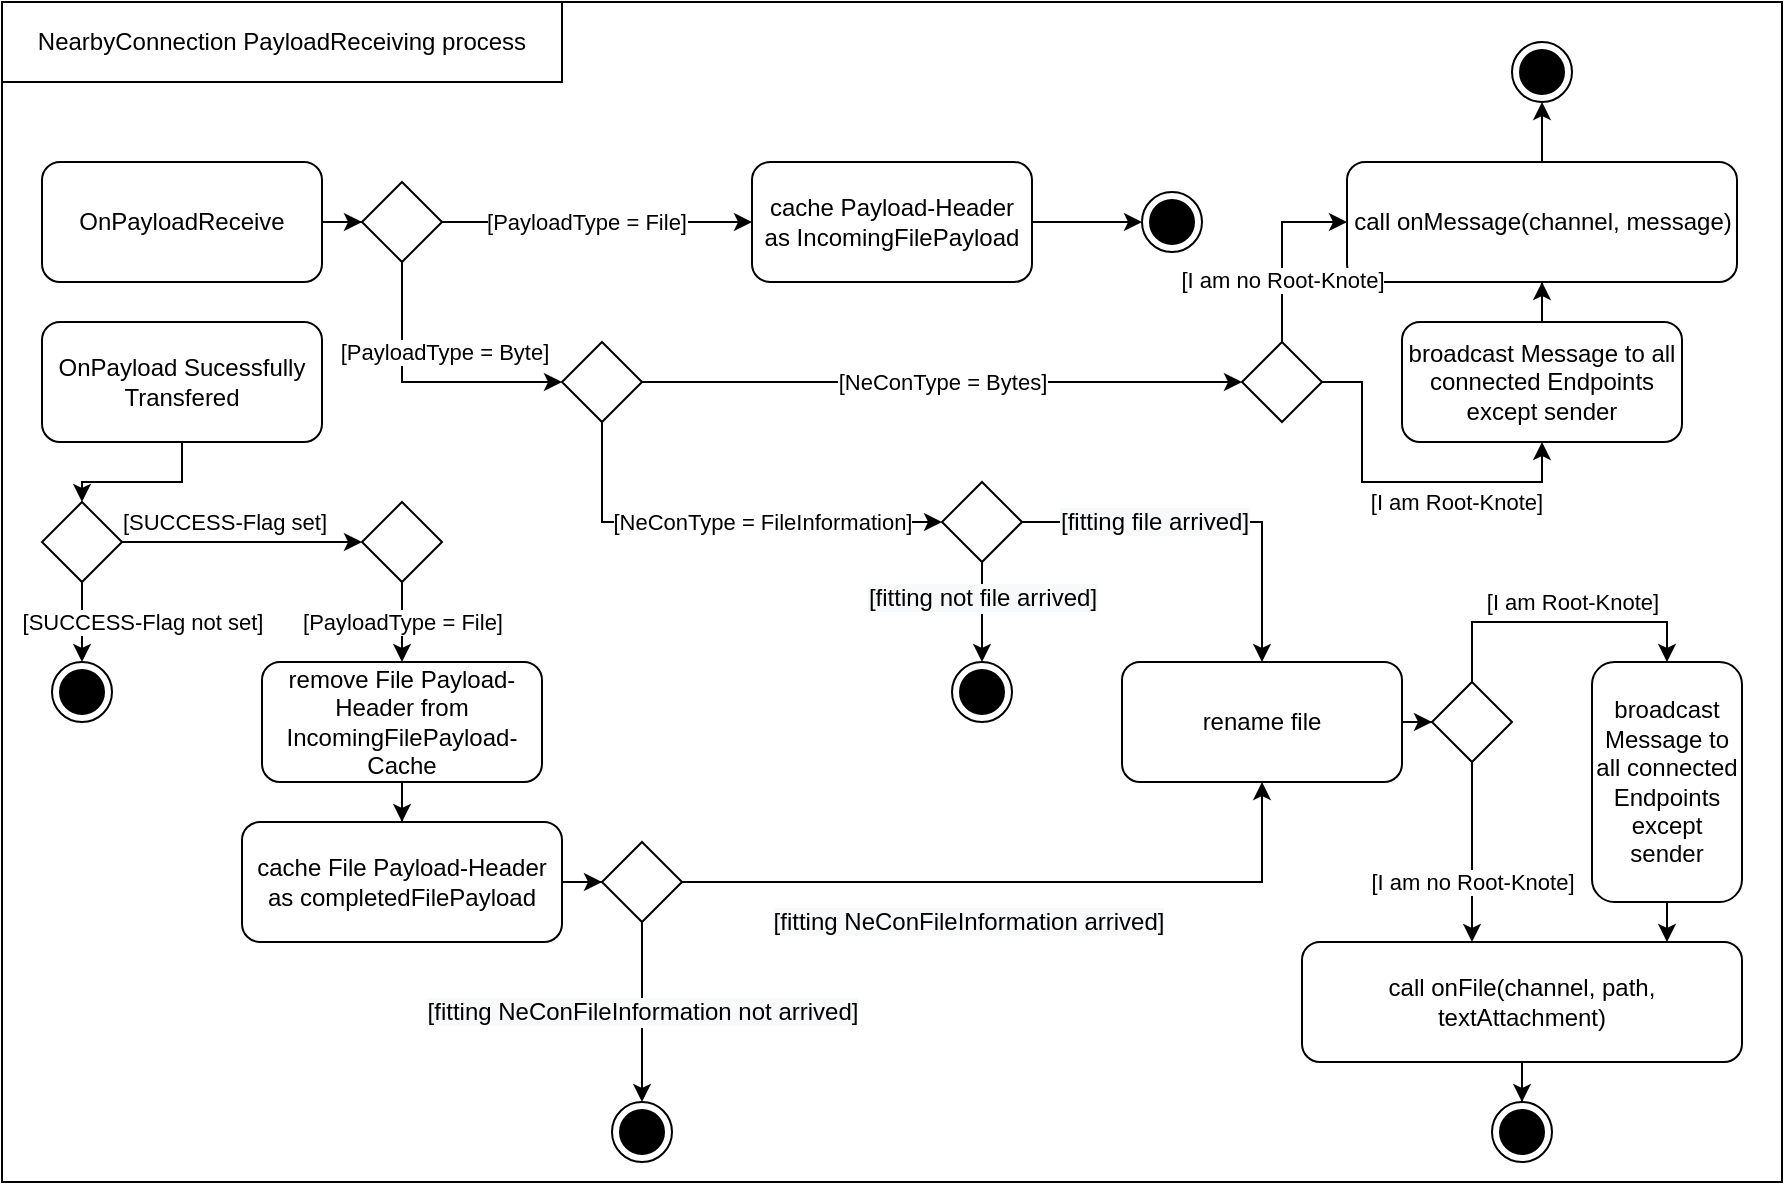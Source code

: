 <mxfile version="13.0.3" type="device"><diagram id="vGRNZWnsbL41WEq2rgmo" name="Page-1"><mxGraphModel dx="1278" dy="948" grid="1" gridSize="10" guides="1" tooltips="1" connect="1" arrows="1" fold="1" page="1" pageScale="1" pageWidth="827" pageHeight="1169" math="0" shadow="0"><root><mxCell id="0"/><mxCell id="1" parent="0"/><mxCell id="WnaBBcLPlIBxhkjchfe5-1" value="" style="rounded=0;whiteSpace=wrap;html=1;" parent="1" vertex="1"><mxGeometry x="10" y="80" width="890" height="590" as="geometry"/></mxCell><mxCell id="gPwZqRA0RPC1okCwcbz_-21" style="edgeStyle=orthogonalEdgeStyle;rounded=0;orthogonalLoop=1;jettySize=auto;html=1;entryX=0;entryY=0.5;entryDx=0;entryDy=0;" parent="1" source="gPwZqRA0RPC1okCwcbz_-1" target="gPwZqRA0RPC1okCwcbz_-20" edge="1"><mxGeometry relative="1" as="geometry"/></mxCell><mxCell id="gPwZqRA0RPC1okCwcbz_-1" value="OnPayloadReceive" style="rounded=1;whiteSpace=wrap;html=1;" parent="1" vertex="1"><mxGeometry x="30" y="160" width="140" height="60" as="geometry"/></mxCell><mxCell id="gPwZqRA0RPC1okCwcbz_-6" style="edgeStyle=orthogonalEdgeStyle;rounded=0;orthogonalLoop=1;jettySize=auto;html=1;" parent="1" source="gPwZqRA0RPC1okCwcbz_-2" target="gPwZqRA0RPC1okCwcbz_-5" edge="1"><mxGeometry relative="1" as="geometry"/></mxCell><mxCell id="gPwZqRA0RPC1okCwcbz_-2" value="OnPayload Sucessfully Transfered" style="rounded=1;whiteSpace=wrap;html=1;" parent="1" vertex="1"><mxGeometry x="30" y="240" width="140" height="60" as="geometry"/></mxCell><mxCell id="gPwZqRA0RPC1okCwcbz_-12" style="edgeStyle=orthogonalEdgeStyle;rounded=0;orthogonalLoop=1;jettySize=auto;html=1;" parent="1" source="gPwZqRA0RPC1okCwcbz_-3" target="gPwZqRA0RPC1okCwcbz_-11" edge="1"><mxGeometry relative="1" as="geometry"/></mxCell><mxCell id="gPwZqRA0RPC1okCwcbz_-3" value="cache File Payload-Header as completedFilePayload" style="rounded=1;whiteSpace=wrap;html=1;" parent="1" vertex="1"><mxGeometry x="130" y="490" width="160" height="60" as="geometry"/></mxCell><mxCell id="gPwZqRA0RPC1okCwcbz_-13" style="edgeStyle=orthogonalEdgeStyle;rounded=0;orthogonalLoop=1;jettySize=auto;html=1;" parent="1" source="gPwZqRA0RPC1okCwcbz_-4" target="gPwZqRA0RPC1okCwcbz_-3" edge="1"><mxGeometry relative="1" as="geometry"/></mxCell><mxCell id="gPwZqRA0RPC1okCwcbz_-4" value="remove File Payload-Header from IncomingFilePayload-Cache" style="rounded=1;whiteSpace=wrap;html=1;" parent="1" vertex="1"><mxGeometry x="140" y="410" width="140" height="60" as="geometry"/></mxCell><mxCell id="gPwZqRA0RPC1okCwcbz_-7" style="edgeStyle=orthogonalEdgeStyle;rounded=0;orthogonalLoop=1;jettySize=auto;html=1;exitX=0.5;exitY=1;exitDx=0;exitDy=0;" parent="1" source="BSrUUONhtLhZSqD3lAtG-5" target="gPwZqRA0RPC1okCwcbz_-4" edge="1"><mxGeometry relative="1" as="geometry"/></mxCell><mxCell id="gPwZqRA0RPC1okCwcbz_-8" value="[PayloadType = File]" style="edgeLabel;html=1;align=center;verticalAlign=middle;resizable=0;points=[];" parent="gPwZqRA0RPC1okCwcbz_-7" vertex="1" connectable="0"><mxGeometry x="-0.282" y="-1" relative="1" as="geometry"><mxPoint x="1" y="5.52" as="offset"/></mxGeometry></mxCell><mxCell id="BSrUUONhtLhZSqD3lAtG-6" style="edgeStyle=orthogonalEdgeStyle;rounded=0;orthogonalLoop=1;jettySize=auto;html=1;" parent="1" source="gPwZqRA0RPC1okCwcbz_-5" target="BSrUUONhtLhZSqD3lAtG-5" edge="1"><mxGeometry relative="1" as="geometry"/></mxCell><mxCell id="BSrUUONhtLhZSqD3lAtG-7" value="[SUCCESS-Flag set]" style="edgeLabel;html=1;align=center;verticalAlign=middle;resizable=0;points=[];" parent="BSrUUONhtLhZSqD3lAtG-6" vertex="1" connectable="0"><mxGeometry x="0.198" y="2" relative="1" as="geometry"><mxPoint x="-21.72" y="-8" as="offset"/></mxGeometry></mxCell><mxCell id="BSrUUONhtLhZSqD3lAtG-9" style="edgeStyle=orthogonalEdgeStyle;rounded=0;orthogonalLoop=1;jettySize=auto;html=1;entryX=0.5;entryY=0;entryDx=0;entryDy=0;" parent="1" source="gPwZqRA0RPC1okCwcbz_-5" target="BSrUUONhtLhZSqD3lAtG-8" edge="1"><mxGeometry relative="1" as="geometry"><Array as="points"><mxPoint x="50" y="390"/><mxPoint x="50" y="390"/></Array></mxGeometry></mxCell><mxCell id="BSrUUONhtLhZSqD3lAtG-10" value="[SUCCESS-Flag not set]" style="edgeLabel;html=1;align=center;verticalAlign=middle;resizable=0;points=[];" parent="BSrUUONhtLhZSqD3lAtG-9" vertex="1" connectable="0"><mxGeometry x="-0.256" y="-2" relative="1" as="geometry"><mxPoint x="31.97" y="4.83" as="offset"/></mxGeometry></mxCell><mxCell id="gPwZqRA0RPC1okCwcbz_-5" value="" style="rhombus;whiteSpace=wrap;html=1;" parent="1" vertex="1"><mxGeometry x="30" y="330" width="40" height="40" as="geometry"/></mxCell><mxCell id="gPwZqRA0RPC1okCwcbz_-15" style="edgeStyle=orthogonalEdgeStyle;rounded=0;orthogonalLoop=1;jettySize=auto;html=1;" parent="1" source="gPwZqRA0RPC1okCwcbz_-11" target="gPwZqRA0RPC1okCwcbz_-14" edge="1"><mxGeometry relative="1" as="geometry"/></mxCell><mxCell id="gPwZqRA0RPC1okCwcbz_-16" value="&lt;span style=&quot;font-size: 12px ; background-color: rgb(248 , 249 , 250)&quot;&gt;[fitting NeConFileInformation arrived]&lt;/span&gt;" style="edgeLabel;html=1;align=center;verticalAlign=middle;resizable=0;points=[];" parent="gPwZqRA0RPC1okCwcbz_-15" vertex="1" connectable="0"><mxGeometry x="-0.291" relative="1" as="geometry"><mxPoint x="22.41" y="20" as="offset"/></mxGeometry></mxCell><mxCell id="gPwZqRA0RPC1okCwcbz_-17" value="&lt;span style=&quot;font-size: 12px ; background-color: rgb(248 , 249 , 250)&quot;&gt;[fitting NeConFileInformation not arrived]&lt;/span&gt;" style="edgeStyle=orthogonalEdgeStyle;rounded=0;orthogonalLoop=1;jettySize=auto;html=1;" parent="1" source="gPwZqRA0RPC1okCwcbz_-11" target="gPwZqRA0RPC1okCwcbz_-18" edge="1"><mxGeometry relative="1" as="geometry"><mxPoint x="330" y="630" as="targetPoint"/><Array as="points"><mxPoint x="330" y="570"/><mxPoint x="330" y="570"/></Array></mxGeometry></mxCell><mxCell id="gPwZqRA0RPC1okCwcbz_-11" value="" style="rhombus;whiteSpace=wrap;html=1;" parent="1" vertex="1"><mxGeometry x="310" y="500" width="40" height="40" as="geometry"/></mxCell><mxCell id="KGaszOBBBrvaK-4GGSWM-17" style="edgeStyle=orthogonalEdgeStyle;rounded=0;orthogonalLoop=1;jettySize=auto;html=1;entryX=0;entryY=0.5;entryDx=0;entryDy=0;" edge="1" parent="1" source="gPwZqRA0RPC1okCwcbz_-14" target="KGaszOBBBrvaK-4GGSWM-9"><mxGeometry relative="1" as="geometry"/></mxCell><mxCell id="gPwZqRA0RPC1okCwcbz_-14" value="rename file" style="rounded=1;whiteSpace=wrap;html=1;" parent="1" vertex="1"><mxGeometry x="570" y="410" width="140" height="60" as="geometry"/></mxCell><mxCell id="gPwZqRA0RPC1okCwcbz_-18" value="" style="ellipse;html=1;shape=endState;fillColor=#000000;strokeColor=#000000;" parent="1" vertex="1"><mxGeometry x="315" y="630" width="30" height="30" as="geometry"/></mxCell><mxCell id="gPwZqRA0RPC1okCwcbz_-23" style="edgeStyle=orthogonalEdgeStyle;rounded=0;orthogonalLoop=1;jettySize=auto;html=1;" parent="1" source="gPwZqRA0RPC1okCwcbz_-20" target="gPwZqRA0RPC1okCwcbz_-22" edge="1"><mxGeometry relative="1" as="geometry"/></mxCell><mxCell id="gPwZqRA0RPC1okCwcbz_-24" value="[PayloadType = File]" style="edgeLabel;html=1;align=center;verticalAlign=middle;resizable=0;points=[];" parent="gPwZqRA0RPC1okCwcbz_-23" vertex="1" connectable="0"><mxGeometry x="-0.343" y="-3" relative="1" as="geometry"><mxPoint x="21.03" y="-3" as="offset"/></mxGeometry></mxCell><mxCell id="gPwZqRA0RPC1okCwcbz_-28" style="edgeStyle=orthogonalEdgeStyle;rounded=0;orthogonalLoop=1;jettySize=auto;html=1;" parent="1" source="gPwZqRA0RPC1okCwcbz_-20" target="gPwZqRA0RPC1okCwcbz_-30" edge="1"><mxGeometry relative="1" as="geometry"><mxPoint x="370" y="270" as="targetPoint"/><Array as="points"><mxPoint x="210" y="270"/></Array></mxGeometry></mxCell><mxCell id="gPwZqRA0RPC1okCwcbz_-29" value="[PayloadType = Byte]" style="edgeLabel;html=1;align=center;verticalAlign=middle;resizable=0;points=[];" parent="gPwZqRA0RPC1okCwcbz_-28" vertex="1" connectable="0"><mxGeometry x="0.018" y="3" relative="1" as="geometry"><mxPoint x="9" y="-12.03" as="offset"/></mxGeometry></mxCell><mxCell id="gPwZqRA0RPC1okCwcbz_-20" value="" style="rhombus;whiteSpace=wrap;html=1;" parent="1" vertex="1"><mxGeometry x="190" y="170" width="40" height="40" as="geometry"/></mxCell><mxCell id="KGaszOBBBrvaK-4GGSWM-2" style="edgeStyle=orthogonalEdgeStyle;rounded=0;orthogonalLoop=1;jettySize=auto;html=1;" edge="1" parent="1" source="gPwZqRA0RPC1okCwcbz_-22" target="gPwZqRA0RPC1okCwcbz_-54"><mxGeometry relative="1" as="geometry"/></mxCell><mxCell id="gPwZqRA0RPC1okCwcbz_-22" value="cache Payload-Header as IncomingFilePayload" style="rounded=1;whiteSpace=wrap;html=1;" parent="1" vertex="1"><mxGeometry x="385" y="160" width="140" height="60" as="geometry"/></mxCell><mxCell id="gPwZqRA0RPC1okCwcbz_-32" value="[I am Root-Knote]" style="edgeStyle=orthogonalEdgeStyle;rounded=0;orthogonalLoop=1;jettySize=auto;html=1;entryX=0.5;entryY=1;entryDx=0;entryDy=0;" parent="1" source="KGaszOBBBrvaK-4GGSWM-3" target="KGaszOBBBrvaK-4GGSWM-1" edge="1"><mxGeometry x="0.294" y="-10" relative="1" as="geometry"><mxPoint as="offset"/></mxGeometry></mxCell><mxCell id="gPwZqRA0RPC1okCwcbz_-34" style="edgeStyle=orthogonalEdgeStyle;rounded=0;orthogonalLoop=1;jettySize=auto;html=1;entryX=0;entryY=0.5;entryDx=0;entryDy=0;" parent="1" source="gPwZqRA0RPC1okCwcbz_-30" target="gPwZqRA0RPC1okCwcbz_-36" edge="1"><mxGeometry relative="1" as="geometry"><mxPoint x="500" y="340" as="targetPoint"/><Array as="points"><mxPoint x="310" y="340"/></Array></mxGeometry></mxCell><mxCell id="gPwZqRA0RPC1okCwcbz_-35" value="[NeConType = FileInformation]" style="edgeLabel;html=1;align=center;verticalAlign=middle;resizable=0;points=[];" parent="gPwZqRA0RPC1okCwcbz_-34" vertex="1" connectable="0"><mxGeometry x="-0.016" y="2" relative="1" as="geometry"><mxPoint x="22.1" y="1.98" as="offset"/></mxGeometry></mxCell><mxCell id="gPwZqRA0RPC1okCwcbz_-30" value="" style="rhombus;whiteSpace=wrap;html=1;" parent="1" vertex="1"><mxGeometry x="290" y="250" width="40" height="40" as="geometry"/></mxCell><mxCell id="BSrUUONhtLhZSqD3lAtG-2" style="edgeStyle=orthogonalEdgeStyle;rounded=0;orthogonalLoop=1;jettySize=auto;html=1;" parent="1" source="gPwZqRA0RPC1okCwcbz_-31" target="BSrUUONhtLhZSqD3lAtG-1" edge="1"><mxGeometry relative="1" as="geometry"/></mxCell><mxCell id="gPwZqRA0RPC1okCwcbz_-31" value="call onMessage(channel, message)" style="rounded=1;whiteSpace=wrap;html=1;" parent="1" vertex="1"><mxGeometry x="682.5" y="160" width="195" height="60" as="geometry"/></mxCell><mxCell id="gPwZqRA0RPC1okCwcbz_-42" style="edgeStyle=orthogonalEdgeStyle;rounded=0;orthogonalLoop=1;jettySize=auto;html=1;" parent="1" source="gPwZqRA0RPC1okCwcbz_-36" target="gPwZqRA0RPC1okCwcbz_-14" edge="1"><mxGeometry relative="1" as="geometry"/></mxCell><mxCell id="gPwZqRA0RPC1okCwcbz_-43" value="&lt;span style=&quot;font-size: 12px ; background-color: rgb(248 , 249 , 250)&quot;&gt;[fitting file arrived]&lt;/span&gt;" style="edgeLabel;html=1;align=center;verticalAlign=middle;resizable=0;points=[];" parent="gPwZqRA0RPC1okCwcbz_-42" vertex="1" connectable="0"><mxGeometry x="-0.293" y="1" relative="1" as="geometry"><mxPoint x="-0.83" y="1" as="offset"/></mxGeometry></mxCell><mxCell id="gPwZqRA0RPC1okCwcbz_-48" style="edgeStyle=orthogonalEdgeStyle;rounded=0;orthogonalLoop=1;jettySize=auto;html=1;entryX=0.5;entryY=0;entryDx=0;entryDy=0;" parent="1" source="gPwZqRA0RPC1okCwcbz_-36" target="gPwZqRA0RPC1okCwcbz_-45" edge="1"><mxGeometry relative="1" as="geometry"/></mxCell><mxCell id="gPwZqRA0RPC1okCwcbz_-49" value="&lt;span style=&quot;font-size: 12px ; background-color: rgb(248 , 249 , 250)&quot;&gt;[fitting not file arrived]&lt;/span&gt;" style="edgeLabel;html=1;align=center;verticalAlign=middle;resizable=0;points=[];" parent="gPwZqRA0RPC1okCwcbz_-48" vertex="1" connectable="0"><mxGeometry x="-0.283" relative="1" as="geometry"><mxPoint as="offset"/></mxGeometry></mxCell><mxCell id="gPwZqRA0RPC1okCwcbz_-36" value="" style="rhombus;whiteSpace=wrap;html=1;" parent="1" vertex="1"><mxGeometry x="480" y="320" width="40" height="40" as="geometry"/></mxCell><mxCell id="gPwZqRA0RPC1okCwcbz_-45" value="" style="ellipse;html=1;shape=endState;fillColor=#000000;strokeColor=#000000;" parent="1" vertex="1"><mxGeometry x="485" y="410" width="30" height="30" as="geometry"/></mxCell><mxCell id="BSrUUONhtLhZSqD3lAtG-4" style="edgeStyle=orthogonalEdgeStyle;rounded=0;orthogonalLoop=1;jettySize=auto;html=1;entryX=0.5;entryY=0;entryDx=0;entryDy=0;" parent="1" source="gPwZqRA0RPC1okCwcbz_-50" target="BSrUUONhtLhZSqD3lAtG-3" edge="1"><mxGeometry relative="1" as="geometry"/></mxCell><mxCell id="gPwZqRA0RPC1okCwcbz_-50" value="call onFile(channel, path, textAttachment)" style="rounded=1;whiteSpace=wrap;html=1;" parent="1" vertex="1"><mxGeometry x="660" y="550" width="220" height="60" as="geometry"/></mxCell><mxCell id="gPwZqRA0RPC1okCwcbz_-54" value="" style="ellipse;html=1;shape=endState;fillColor=#000000;strokeColor=#000000;" parent="1" vertex="1"><mxGeometry x="580" y="175" width="30" height="30" as="geometry"/></mxCell><mxCell id="WnaBBcLPlIBxhkjchfe5-2" value="NearbyConnection PayloadReceiving process" style="rounded=0;whiteSpace=wrap;html=1;" parent="1" vertex="1"><mxGeometry x="10" y="80" width="280" height="40" as="geometry"/></mxCell><mxCell id="BSrUUONhtLhZSqD3lAtG-1" value="" style="ellipse;html=1;shape=endState;fillColor=#000000;strokeColor=#000000;" parent="1" vertex="1"><mxGeometry x="765" y="100" width="30" height="30" as="geometry"/></mxCell><mxCell id="BSrUUONhtLhZSqD3lAtG-3" value="" style="ellipse;html=1;shape=endState;fillColor=#000000;strokeColor=#000000;" parent="1" vertex="1"><mxGeometry x="755" y="630" width="30" height="30" as="geometry"/></mxCell><mxCell id="BSrUUONhtLhZSqD3lAtG-5" value="" style="rhombus;whiteSpace=wrap;html=1;" parent="1" vertex="1"><mxGeometry x="190" y="330" width="40" height="40" as="geometry"/></mxCell><mxCell id="BSrUUONhtLhZSqD3lAtG-8" value="" style="ellipse;html=1;shape=endState;fillColor=#000000;strokeColor=#000000;" parent="1" vertex="1"><mxGeometry x="35" y="410" width="30" height="30" as="geometry"/></mxCell><mxCell id="KGaszOBBBrvaK-4GGSWM-8" style="edgeStyle=orthogonalEdgeStyle;rounded=0;orthogonalLoop=1;jettySize=auto;html=1;entryX=0.5;entryY=1;entryDx=0;entryDy=0;" edge="1" parent="1" source="KGaszOBBBrvaK-4GGSWM-1" target="gPwZqRA0RPC1okCwcbz_-31"><mxGeometry relative="1" as="geometry"/></mxCell><mxCell id="KGaszOBBBrvaK-4GGSWM-1" value="broadcast Message to all connected Endpoints except sender" style="rounded=1;whiteSpace=wrap;html=1;" vertex="1" parent="1"><mxGeometry x="710" y="240" width="140" height="60" as="geometry"/></mxCell><mxCell id="KGaszOBBBrvaK-4GGSWM-6" style="edgeStyle=orthogonalEdgeStyle;rounded=0;orthogonalLoop=1;jettySize=auto;html=1;entryX=0;entryY=0.5;entryDx=0;entryDy=0;" edge="1" parent="1" source="KGaszOBBBrvaK-4GGSWM-3" target="gPwZqRA0RPC1okCwcbz_-31"><mxGeometry relative="1" as="geometry"><Array as="points"><mxPoint x="650" y="270"/><mxPoint x="650" y="190"/></Array></mxGeometry></mxCell><mxCell id="KGaszOBBBrvaK-4GGSWM-7" value="[I am no Root-Knote]" style="edgeLabel;html=1;align=center;verticalAlign=middle;resizable=0;points=[];" vertex="1" connectable="0" parent="KGaszOBBBrvaK-4GGSWM-6"><mxGeometry x="0.122" y="-2" relative="1" as="geometry"><mxPoint x="-2.03" y="20.38" as="offset"/></mxGeometry></mxCell><mxCell id="KGaszOBBBrvaK-4GGSWM-3" value="" style="rhombus;whiteSpace=wrap;html=1;" vertex="1" parent="1"><mxGeometry x="630" y="250" width="40" height="40" as="geometry"/></mxCell><mxCell id="KGaszOBBBrvaK-4GGSWM-4" value="[NeConType = Bytes]" style="edgeStyle=orthogonalEdgeStyle;rounded=0;orthogonalLoop=1;jettySize=auto;html=1;" edge="1" parent="1" source="gPwZqRA0RPC1okCwcbz_-30" target="KGaszOBBBrvaK-4GGSWM-3"><mxGeometry relative="1" as="geometry"><mxPoint x="330" y="270.0" as="sourcePoint"/><mxPoint x="610" y="270.0" as="targetPoint"/></mxGeometry></mxCell><mxCell id="KGaszOBBBrvaK-4GGSWM-22" style="edgeStyle=orthogonalEdgeStyle;rounded=0;orthogonalLoop=1;jettySize=auto;html=1;" edge="1" parent="1" source="KGaszOBBBrvaK-4GGSWM-9" target="gPwZqRA0RPC1okCwcbz_-50"><mxGeometry relative="1" as="geometry"><Array as="points"><mxPoint x="745" y="530"/><mxPoint x="745" y="530"/></Array></mxGeometry></mxCell><mxCell id="KGaszOBBBrvaK-4GGSWM-24" value="&lt;span style=&quot;font-family: &amp;#34;helvetica&amp;#34;&quot;&gt;[I am no Root-Knote]&lt;/span&gt;" style="edgeLabel;html=1;align=center;verticalAlign=middle;resizable=0;points=[];" vertex="1" connectable="0" parent="KGaszOBBBrvaK-4GGSWM-22"><mxGeometry x="-0.322" y="1" relative="1" as="geometry"><mxPoint x="-1" y="29.17" as="offset"/></mxGeometry></mxCell><mxCell id="KGaszOBBBrvaK-4GGSWM-25" style="edgeStyle=orthogonalEdgeStyle;rounded=0;orthogonalLoop=1;jettySize=auto;html=1;entryX=0.5;entryY=0;entryDx=0;entryDy=0;" edge="1" parent="1" source="KGaszOBBBrvaK-4GGSWM-9" target="KGaszOBBBrvaK-4GGSWM-10"><mxGeometry relative="1" as="geometry"><Array as="points"><mxPoint x="745" y="390"/><mxPoint x="843" y="390"/></Array></mxGeometry></mxCell><mxCell id="KGaszOBBBrvaK-4GGSWM-26" value="&lt;span style=&quot;font-family: &amp;#34;helvetica&amp;#34;&quot;&gt;[I am Root-Knote]&lt;/span&gt;" style="edgeLabel;html=1;align=center;verticalAlign=middle;resizable=0;points=[];" vertex="1" connectable="0" parent="KGaszOBBBrvaK-4GGSWM-25"><mxGeometry x="-0.6" y="-20" relative="1" as="geometry"><mxPoint x="30" y="-10.83" as="offset"/></mxGeometry></mxCell><mxCell id="KGaszOBBBrvaK-4GGSWM-9" value="" style="rhombus;whiteSpace=wrap;html=1;" vertex="1" parent="1"><mxGeometry x="725" y="420" width="40" height="40" as="geometry"/></mxCell><mxCell id="KGaszOBBBrvaK-4GGSWM-21" style="edgeStyle=orthogonalEdgeStyle;rounded=0;orthogonalLoop=1;jettySize=auto;html=1;entryX=0.83;entryY=0;entryDx=0;entryDy=0;entryPerimeter=0;" edge="1" parent="1" source="KGaszOBBBrvaK-4GGSWM-10" target="gPwZqRA0RPC1okCwcbz_-50"><mxGeometry relative="1" as="geometry"/></mxCell><mxCell id="KGaszOBBBrvaK-4GGSWM-10" value="broadcast Message to all connected Endpoints except sender" style="rounded=1;whiteSpace=wrap;html=1;" vertex="1" parent="1"><mxGeometry x="805" y="410" width="75" height="120" as="geometry"/></mxCell></root></mxGraphModel></diagram></mxfile>
